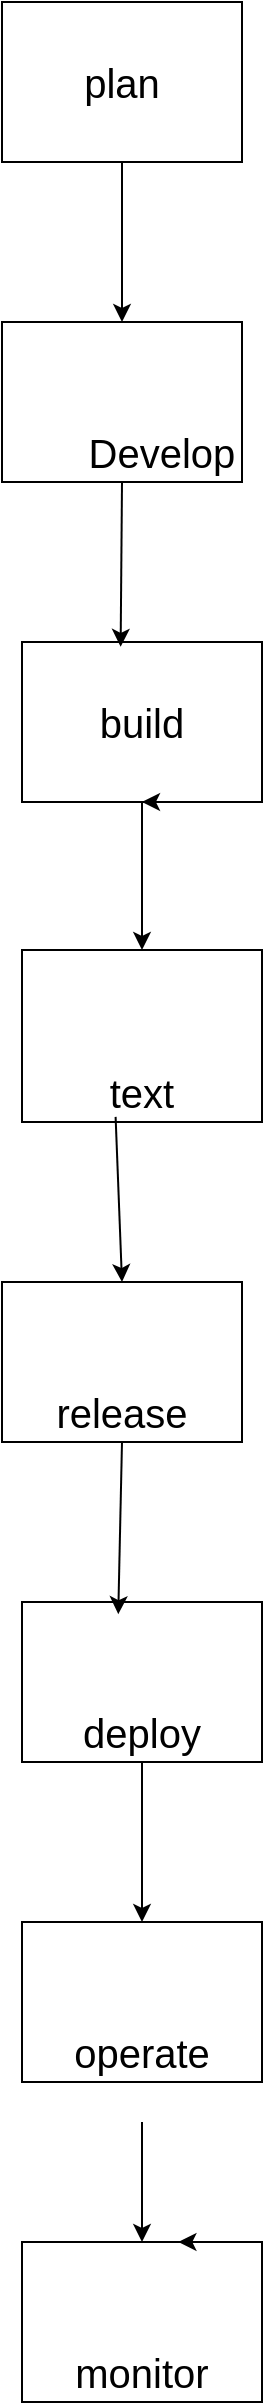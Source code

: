 <mxfile version="28.1.1">
  <diagram name="Page-1" id="YpxI6RFp9-ZaOCXTPuBV">
    <mxGraphModel dx="1603" dy="865" grid="1" gridSize="20" guides="1" tooltips="1" connect="1" arrows="1" fold="1" page="1" pageScale="1" pageWidth="827" pageHeight="1169" math="0" shadow="0">
      <root>
        <mxCell id="0" />
        <mxCell id="1" parent="0" />
        <mxCell id="329uhazlXFwxj25Wj4_z-1" value="build" style="rounded=0;whiteSpace=wrap;html=1;fontSize=20;" vertex="1" parent="1">
          <mxGeometry x="440" y="400" width="120" height="80" as="geometry" />
        </mxCell>
        <mxCell id="329uhazlXFwxj25Wj4_z-42" value="" style="edgeStyle=orthogonalEdgeStyle;rounded=0;orthogonalLoop=1;jettySize=auto;html=1;" edge="1" parent="1" source="329uhazlXFwxj25Wj4_z-2" target="329uhazlXFwxj25Wj4_z-29">
          <mxGeometry relative="1" as="geometry" />
        </mxCell>
        <mxCell id="329uhazlXFwxj25Wj4_z-2" value="plan" style="rounded=0;whiteSpace=wrap;html=1;fontSize=20;align=center;" vertex="1" parent="1">
          <mxGeometry x="430" y="80" width="120" height="80" as="geometry" />
        </mxCell>
        <mxCell id="329uhazlXFwxj25Wj4_z-35" style="edgeStyle=orthogonalEdgeStyle;rounded=0;orthogonalLoop=1;jettySize=auto;html=1;exitX=0.5;exitY=1;exitDx=0;exitDy=0;" edge="1" parent="1" source="329uhazlXFwxj25Wj4_z-14">
          <mxGeometry relative="1" as="geometry">
            <mxPoint x="500.077" y="620" as="targetPoint" />
          </mxGeometry>
        </mxCell>
        <mxCell id="329uhazlXFwxj25Wj4_z-14" value="text" style="rounded=0;whiteSpace=wrap;html=1;fontSize=20;verticalAlign=bottom;" vertex="1" parent="1">
          <mxGeometry x="440" y="554" width="120" height="86" as="geometry" />
        </mxCell>
        <mxCell id="329uhazlXFwxj25Wj4_z-16" value="deploy" style="rounded=0;whiteSpace=wrap;html=1;fontSize=20;verticalAlign=bottom;" vertex="1" parent="1">
          <mxGeometry x="440" y="880" width="120" height="80" as="geometry" />
        </mxCell>
        <mxCell id="329uhazlXFwxj25Wj4_z-17" value="monitor" style="rounded=0;whiteSpace=wrap;html=1;fontSize=20;verticalAlign=bottom;" vertex="1" parent="1">
          <mxGeometry x="440" y="1200" width="120" height="80" as="geometry" />
        </mxCell>
        <mxCell id="329uhazlXFwxj25Wj4_z-18" value="operate" style="rounded=0;whiteSpace=wrap;html=1;fontSize=20;verticalAlign=bottom;" vertex="1" parent="1">
          <mxGeometry x="440" y="1040" width="120" height="80" as="geometry" />
        </mxCell>
        <mxCell id="329uhazlXFwxj25Wj4_z-29" value="&lt;blockquote style=&quot;margin: 0 0 0 40px; border: none; padding: 0px;&quot;&gt;&lt;div style=&quot;&quot;&gt;&lt;span style=&quot;background-color: transparent; color: light-dark(rgb(0, 0, 0), rgb(255, 255, 255));&quot;&gt;Develop&lt;/span&gt;&lt;/div&gt;&lt;/blockquote&gt;" style="rounded=0;whiteSpace=wrap;html=1;fontSize=20;verticalAlign=bottom;align=center;" vertex="1" parent="1">
          <mxGeometry x="430" y="240" width="120" height="80" as="geometry" />
        </mxCell>
        <mxCell id="329uhazlXFwxj25Wj4_z-32" style="edgeStyle=orthogonalEdgeStyle;rounded=0;orthogonalLoop=1;jettySize=auto;html=1;exitX=0.75;exitY=1;exitDx=0;exitDy=0;entryX=0.5;entryY=1;entryDx=0;entryDy=0;" edge="1" parent="1" source="329uhazlXFwxj25Wj4_z-1" target="329uhazlXFwxj25Wj4_z-1">
          <mxGeometry relative="1" as="geometry" />
        </mxCell>
        <mxCell id="329uhazlXFwxj25Wj4_z-33" value="release" style="rounded=0;whiteSpace=wrap;html=1;fontSize=20;verticalAlign=bottom;align=center;" vertex="1" parent="1">
          <mxGeometry x="430" y="720" width="120" height="80" as="geometry" />
        </mxCell>
        <mxCell id="329uhazlXFwxj25Wj4_z-34" style="edgeStyle=orthogonalEdgeStyle;rounded=0;orthogonalLoop=1;jettySize=auto;html=1;exitX=0.75;exitY=0;exitDx=0;exitDy=0;entryX=0.652;entryY=-0.001;entryDx=0;entryDy=0;entryPerimeter=0;" edge="1" parent="1" source="329uhazlXFwxj25Wj4_z-17" target="329uhazlXFwxj25Wj4_z-17">
          <mxGeometry relative="1" as="geometry" />
        </mxCell>
        <mxCell id="329uhazlXFwxj25Wj4_z-44" value="" style="endArrow=classic;html=1;rounded=0;exitX=0.5;exitY=1;exitDx=0;exitDy=0;entryX=0.411;entryY=0.03;entryDx=0;entryDy=0;entryPerimeter=0;" edge="1" parent="1" source="329uhazlXFwxj25Wj4_z-29" target="329uhazlXFwxj25Wj4_z-1">
          <mxGeometry width="50" height="50" relative="1" as="geometry">
            <mxPoint x="380" y="430" as="sourcePoint" />
            <mxPoint x="430" y="380" as="targetPoint" />
          </mxGeometry>
        </mxCell>
        <mxCell id="329uhazlXFwxj25Wj4_z-45" value="" style="endArrow=classic;html=1;rounded=0;exitX=0.5;exitY=1;exitDx=0;exitDy=0;entryX=0.5;entryY=0;entryDx=0;entryDy=0;" edge="1" parent="1" source="329uhazlXFwxj25Wj4_z-1" target="329uhazlXFwxj25Wj4_z-14">
          <mxGeometry width="50" height="50" relative="1" as="geometry">
            <mxPoint x="380" y="430" as="sourcePoint" />
            <mxPoint x="430" y="380" as="targetPoint" />
          </mxGeometry>
        </mxCell>
        <mxCell id="329uhazlXFwxj25Wj4_z-46" value="" style="endArrow=classic;html=1;rounded=0;exitX=0.39;exitY=0.97;exitDx=0;exitDy=0;exitPerimeter=0;entryX=0.5;entryY=0;entryDx=0;entryDy=0;" edge="1" parent="1" source="329uhazlXFwxj25Wj4_z-14" target="329uhazlXFwxj25Wj4_z-33">
          <mxGeometry width="50" height="50" relative="1" as="geometry">
            <mxPoint x="380" y="430" as="sourcePoint" />
            <mxPoint x="430" y="380" as="targetPoint" />
          </mxGeometry>
        </mxCell>
        <mxCell id="329uhazlXFwxj25Wj4_z-47" value="" style="endArrow=classic;html=1;rounded=0;exitX=0.5;exitY=1;exitDx=0;exitDy=0;entryX=0.401;entryY=0.076;entryDx=0;entryDy=0;entryPerimeter=0;" edge="1" parent="1" source="329uhazlXFwxj25Wj4_z-33" target="329uhazlXFwxj25Wj4_z-16">
          <mxGeometry width="50" height="50" relative="1" as="geometry">
            <mxPoint x="380" y="930" as="sourcePoint" />
            <mxPoint x="430" y="880" as="targetPoint" />
          </mxGeometry>
        </mxCell>
        <mxCell id="329uhazlXFwxj25Wj4_z-48" value="" style="endArrow=classic;html=1;rounded=0;exitX=0.5;exitY=1;exitDx=0;exitDy=0;entryX=0.5;entryY=0;entryDx=0;entryDy=0;" edge="1" parent="1" source="329uhazlXFwxj25Wj4_z-16" target="329uhazlXFwxj25Wj4_z-18">
          <mxGeometry width="50" height="50" relative="1" as="geometry">
            <mxPoint x="380" y="930" as="sourcePoint" />
            <mxPoint x="430" y="880" as="targetPoint" />
          </mxGeometry>
        </mxCell>
        <mxCell id="329uhazlXFwxj25Wj4_z-49" value="" style="endArrow=classic;html=1;rounded=0;entryX=0.5;entryY=0;entryDx=0;entryDy=0;" edge="1" parent="1" target="329uhazlXFwxj25Wj4_z-17">
          <mxGeometry width="50" height="50" relative="1" as="geometry">
            <mxPoint x="500" y="1140" as="sourcePoint" />
            <mxPoint x="430" y="880" as="targetPoint" />
          </mxGeometry>
        </mxCell>
      </root>
    </mxGraphModel>
  </diagram>
</mxfile>
